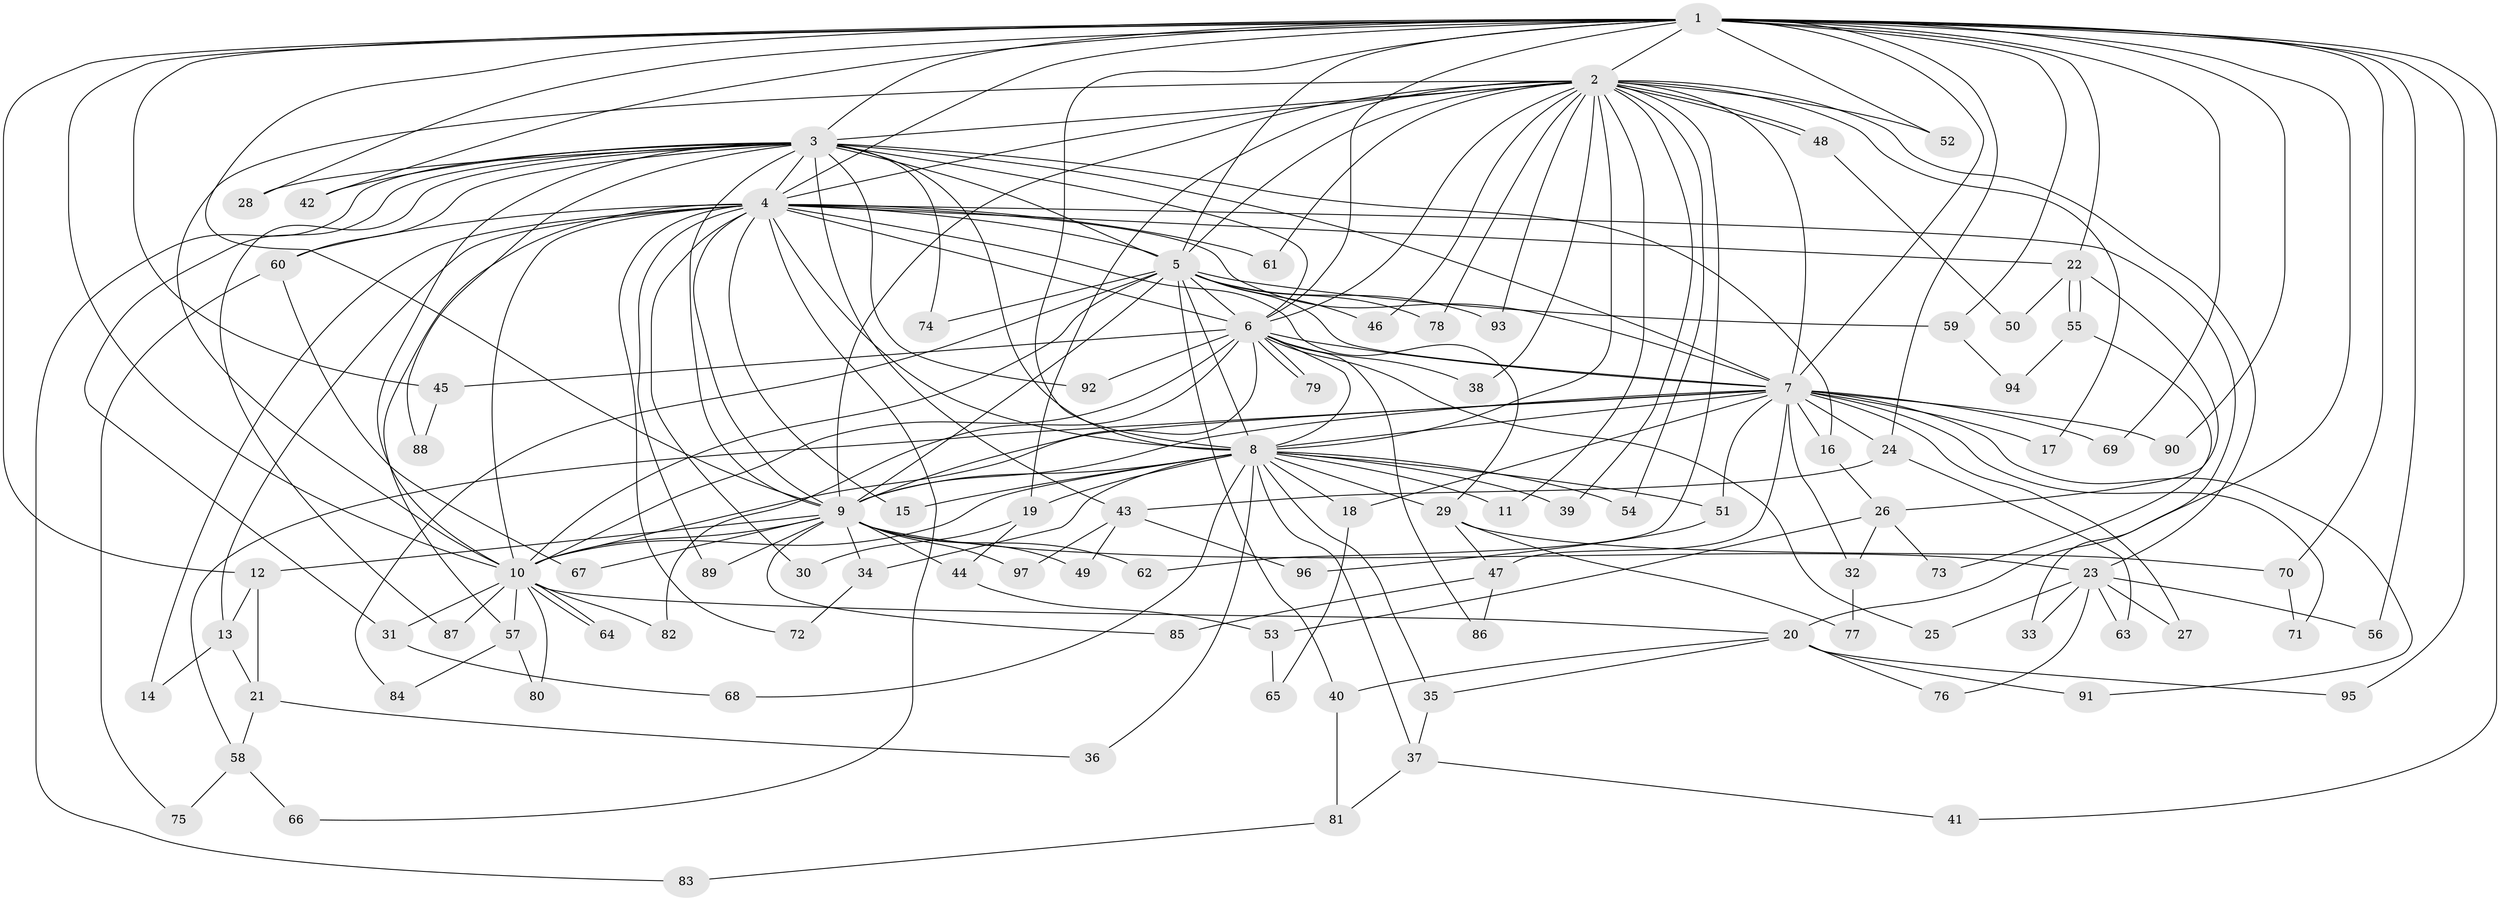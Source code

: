 // Generated by graph-tools (version 1.1) at 2025/11/02/27/25 16:11:08]
// undirected, 97 vertices, 219 edges
graph export_dot {
graph [start="1"]
  node [color=gray90,style=filled];
  1;
  2;
  3;
  4;
  5;
  6;
  7;
  8;
  9;
  10;
  11;
  12;
  13;
  14;
  15;
  16;
  17;
  18;
  19;
  20;
  21;
  22;
  23;
  24;
  25;
  26;
  27;
  28;
  29;
  30;
  31;
  32;
  33;
  34;
  35;
  36;
  37;
  38;
  39;
  40;
  41;
  42;
  43;
  44;
  45;
  46;
  47;
  48;
  49;
  50;
  51;
  52;
  53;
  54;
  55;
  56;
  57;
  58;
  59;
  60;
  61;
  62;
  63;
  64;
  65;
  66;
  67;
  68;
  69;
  70;
  71;
  72;
  73;
  74;
  75;
  76;
  77;
  78;
  79;
  80;
  81;
  82;
  83;
  84;
  85;
  86;
  87;
  88;
  89;
  90;
  91;
  92;
  93;
  94;
  95;
  96;
  97;
  1 -- 2;
  1 -- 3;
  1 -- 4;
  1 -- 5;
  1 -- 6;
  1 -- 7;
  1 -- 8;
  1 -- 9;
  1 -- 10;
  1 -- 12;
  1 -- 20;
  1 -- 22;
  1 -- 24;
  1 -- 28;
  1 -- 41;
  1 -- 42;
  1 -- 45;
  1 -- 52;
  1 -- 56;
  1 -- 59;
  1 -- 69;
  1 -- 70;
  1 -- 90;
  1 -- 95;
  2 -- 3;
  2 -- 4;
  2 -- 5;
  2 -- 6;
  2 -- 7;
  2 -- 8;
  2 -- 9;
  2 -- 10;
  2 -- 11;
  2 -- 17;
  2 -- 19;
  2 -- 23;
  2 -- 38;
  2 -- 39;
  2 -- 46;
  2 -- 48;
  2 -- 48;
  2 -- 52;
  2 -- 54;
  2 -- 61;
  2 -- 62;
  2 -- 78;
  2 -- 93;
  3 -- 4;
  3 -- 5;
  3 -- 6;
  3 -- 7;
  3 -- 8;
  3 -- 9;
  3 -- 10;
  3 -- 16;
  3 -- 28;
  3 -- 31;
  3 -- 42;
  3 -- 43;
  3 -- 60;
  3 -- 74;
  3 -- 83;
  3 -- 87;
  3 -- 88;
  3 -- 92;
  4 -- 5;
  4 -- 6;
  4 -- 7;
  4 -- 8;
  4 -- 9;
  4 -- 10;
  4 -- 13;
  4 -- 14;
  4 -- 15;
  4 -- 22;
  4 -- 29;
  4 -- 30;
  4 -- 33;
  4 -- 57;
  4 -- 60;
  4 -- 61;
  4 -- 66;
  4 -- 72;
  4 -- 89;
  5 -- 6;
  5 -- 7;
  5 -- 8;
  5 -- 9;
  5 -- 10;
  5 -- 40;
  5 -- 46;
  5 -- 59;
  5 -- 74;
  5 -- 78;
  5 -- 84;
  5 -- 93;
  6 -- 7;
  6 -- 8;
  6 -- 9;
  6 -- 10;
  6 -- 25;
  6 -- 38;
  6 -- 45;
  6 -- 79;
  6 -- 79;
  6 -- 82;
  6 -- 86;
  6 -- 92;
  7 -- 8;
  7 -- 9;
  7 -- 10;
  7 -- 16;
  7 -- 17;
  7 -- 18;
  7 -- 24;
  7 -- 27;
  7 -- 32;
  7 -- 47;
  7 -- 51;
  7 -- 58;
  7 -- 69;
  7 -- 71;
  7 -- 90;
  7 -- 91;
  8 -- 9;
  8 -- 10;
  8 -- 11;
  8 -- 15;
  8 -- 18;
  8 -- 19;
  8 -- 29;
  8 -- 34;
  8 -- 35;
  8 -- 36;
  8 -- 37;
  8 -- 39;
  8 -- 51;
  8 -- 54;
  8 -- 68;
  9 -- 10;
  9 -- 12;
  9 -- 23;
  9 -- 34;
  9 -- 44;
  9 -- 49;
  9 -- 62;
  9 -- 67;
  9 -- 85;
  9 -- 89;
  9 -- 97;
  10 -- 20;
  10 -- 31;
  10 -- 57;
  10 -- 64;
  10 -- 64;
  10 -- 80;
  10 -- 82;
  10 -- 87;
  12 -- 13;
  12 -- 21;
  13 -- 14;
  13 -- 21;
  16 -- 26;
  18 -- 65;
  19 -- 30;
  19 -- 44;
  20 -- 35;
  20 -- 40;
  20 -- 76;
  20 -- 91;
  20 -- 95;
  21 -- 36;
  21 -- 58;
  22 -- 26;
  22 -- 50;
  22 -- 55;
  22 -- 55;
  23 -- 25;
  23 -- 27;
  23 -- 33;
  23 -- 56;
  23 -- 63;
  23 -- 76;
  24 -- 43;
  24 -- 63;
  26 -- 32;
  26 -- 53;
  26 -- 73;
  29 -- 47;
  29 -- 70;
  29 -- 77;
  31 -- 68;
  32 -- 77;
  34 -- 72;
  35 -- 37;
  37 -- 41;
  37 -- 81;
  40 -- 81;
  43 -- 49;
  43 -- 96;
  43 -- 97;
  44 -- 53;
  45 -- 88;
  47 -- 85;
  47 -- 86;
  48 -- 50;
  51 -- 96;
  53 -- 65;
  55 -- 73;
  55 -- 94;
  57 -- 80;
  57 -- 84;
  58 -- 66;
  58 -- 75;
  59 -- 94;
  60 -- 67;
  60 -- 75;
  70 -- 71;
  81 -- 83;
}
